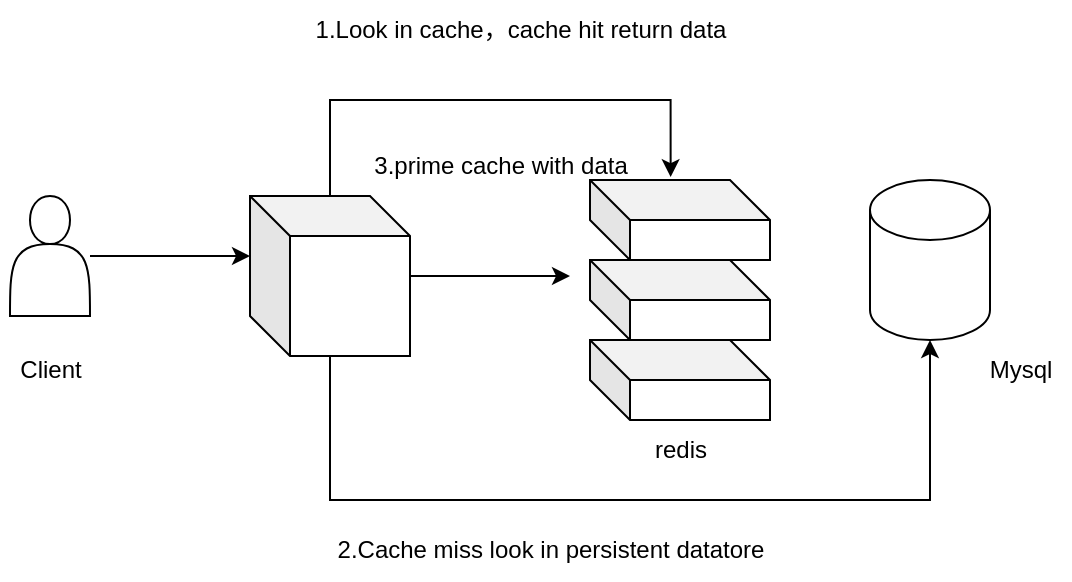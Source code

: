 <mxfile version="24.3.1" type="device">
  <diagram name="第 1 页" id="8eEYxZTukUPHSvITXHtt">
    <mxGraphModel dx="884" dy="398" grid="1" gridSize="10" guides="1" tooltips="1" connect="1" arrows="1" fold="1" page="1" pageScale="1" pageWidth="827" pageHeight="1169" math="0" shadow="0">
      <root>
        <mxCell id="0" />
        <mxCell id="1" parent="0" />
        <mxCell id="W_jhgsFdFp-Sem07Y6T6-1" value="" style="shape=actor;whiteSpace=wrap;html=1;" vertex="1" parent="1">
          <mxGeometry x="80" y="168" width="40" height="60" as="geometry" />
        </mxCell>
        <mxCell id="W_jhgsFdFp-Sem07Y6T6-2" value="Client" style="text;html=1;align=center;verticalAlign=middle;resizable=0;points=[];autosize=1;strokeColor=none;fillColor=none;" vertex="1" parent="1">
          <mxGeometry x="75" y="240" width="50" height="30" as="geometry" />
        </mxCell>
        <mxCell id="W_jhgsFdFp-Sem07Y6T6-9" style="edgeStyle=orthogonalEdgeStyle;rounded=0;orthogonalLoop=1;jettySize=auto;html=1;" edge="1" parent="1" source="W_jhgsFdFp-Sem07Y6T6-3">
          <mxGeometry relative="1" as="geometry">
            <mxPoint x="360" y="208" as="targetPoint" />
          </mxGeometry>
        </mxCell>
        <mxCell id="W_jhgsFdFp-Sem07Y6T6-10" style="edgeStyle=orthogonalEdgeStyle;rounded=0;orthogonalLoop=1;jettySize=auto;html=1;entryX=0.448;entryY=-0.036;entryDx=0;entryDy=0;entryPerimeter=0;" edge="1" parent="1" source="W_jhgsFdFp-Sem07Y6T6-3" target="W_jhgsFdFp-Sem07Y6T6-4">
          <mxGeometry relative="1" as="geometry">
            <mxPoint x="239.75" y="60" as="targetPoint" />
            <mxPoint x="239.75" y="148" as="sourcePoint" />
            <Array as="points">
              <mxPoint x="240" y="120" />
              <mxPoint x="410" y="120" />
            </Array>
          </mxGeometry>
        </mxCell>
        <mxCell id="W_jhgsFdFp-Sem07Y6T6-3" value="" style="shape=cube;whiteSpace=wrap;html=1;boundedLbl=1;backgroundOutline=1;darkOpacity=0.05;darkOpacity2=0.1;" vertex="1" parent="1">
          <mxGeometry x="200" y="168" width="80" height="80" as="geometry" />
        </mxCell>
        <mxCell id="W_jhgsFdFp-Sem07Y6T6-4" value="" style="shape=cube;whiteSpace=wrap;html=1;boundedLbl=1;backgroundOutline=1;darkOpacity=0.05;darkOpacity2=0.1;" vertex="1" parent="1">
          <mxGeometry x="370" y="160" width="90" height="40" as="geometry" />
        </mxCell>
        <mxCell id="W_jhgsFdFp-Sem07Y6T6-5" value="" style="shape=cylinder3;whiteSpace=wrap;html=1;boundedLbl=1;backgroundOutline=1;size=15;" vertex="1" parent="1">
          <mxGeometry x="510" y="160" width="60" height="80" as="geometry" />
        </mxCell>
        <mxCell id="W_jhgsFdFp-Sem07Y6T6-6" value="" style="shape=cube;whiteSpace=wrap;html=1;boundedLbl=1;backgroundOutline=1;darkOpacity=0.05;darkOpacity2=0.1;" vertex="1" parent="1">
          <mxGeometry x="370" y="200" width="90" height="40" as="geometry" />
        </mxCell>
        <mxCell id="W_jhgsFdFp-Sem07Y6T6-7" value="" style="shape=cube;whiteSpace=wrap;html=1;boundedLbl=1;backgroundOutline=1;darkOpacity=0.05;darkOpacity2=0.1;" vertex="1" parent="1">
          <mxGeometry x="370" y="240" width="90" height="40" as="geometry" />
        </mxCell>
        <mxCell id="W_jhgsFdFp-Sem07Y6T6-8" style="edgeStyle=orthogonalEdgeStyle;rounded=0;orthogonalLoop=1;jettySize=auto;html=1;entryX=0;entryY=0;entryDx=0;entryDy=30;entryPerimeter=0;" edge="1" parent="1" source="W_jhgsFdFp-Sem07Y6T6-1" target="W_jhgsFdFp-Sem07Y6T6-3">
          <mxGeometry relative="1" as="geometry" />
        </mxCell>
        <mxCell id="W_jhgsFdFp-Sem07Y6T6-13" value="Mysql" style="text;html=1;align=center;verticalAlign=middle;resizable=0;points=[];autosize=1;strokeColor=none;fillColor=none;" vertex="1" parent="1">
          <mxGeometry x="560" y="240" width="50" height="30" as="geometry" />
        </mxCell>
        <mxCell id="W_jhgsFdFp-Sem07Y6T6-14" value="redis" style="text;html=1;align=center;verticalAlign=middle;resizable=0;points=[];autosize=1;strokeColor=none;fillColor=none;" vertex="1" parent="1">
          <mxGeometry x="390" y="280" width="50" height="30" as="geometry" />
        </mxCell>
        <mxCell id="W_jhgsFdFp-Sem07Y6T6-15" style="edgeStyle=orthogonalEdgeStyle;rounded=0;orthogonalLoop=1;jettySize=auto;html=1;entryX=0.5;entryY=1;entryDx=0;entryDy=0;entryPerimeter=0;" edge="1" parent="1" source="W_jhgsFdFp-Sem07Y6T6-3" target="W_jhgsFdFp-Sem07Y6T6-5">
          <mxGeometry relative="1" as="geometry">
            <Array as="points">
              <mxPoint x="240" y="320" />
              <mxPoint x="540" y="320" />
            </Array>
          </mxGeometry>
        </mxCell>
        <mxCell id="W_jhgsFdFp-Sem07Y6T6-16" value="1.Look in cache，cache hit return data" style="text;html=1;align=center;verticalAlign=middle;resizable=0;points=[];autosize=1;strokeColor=none;fillColor=none;" vertex="1" parent="1">
          <mxGeometry x="220" y="70" width="230" height="30" as="geometry" />
        </mxCell>
        <mxCell id="W_jhgsFdFp-Sem07Y6T6-18" value="2.Cache miss look in persistent datatore" style="text;html=1;align=center;verticalAlign=middle;resizable=0;points=[];autosize=1;strokeColor=none;fillColor=none;" vertex="1" parent="1">
          <mxGeometry x="230" y="330" width="240" height="30" as="geometry" />
        </mxCell>
        <mxCell id="W_jhgsFdFp-Sem07Y6T6-19" value="3.prime cache with data" style="text;html=1;align=center;verticalAlign=middle;resizable=0;points=[];autosize=1;strokeColor=none;fillColor=none;" vertex="1" parent="1">
          <mxGeometry x="250" y="138" width="150" height="30" as="geometry" />
        </mxCell>
      </root>
    </mxGraphModel>
  </diagram>
</mxfile>
